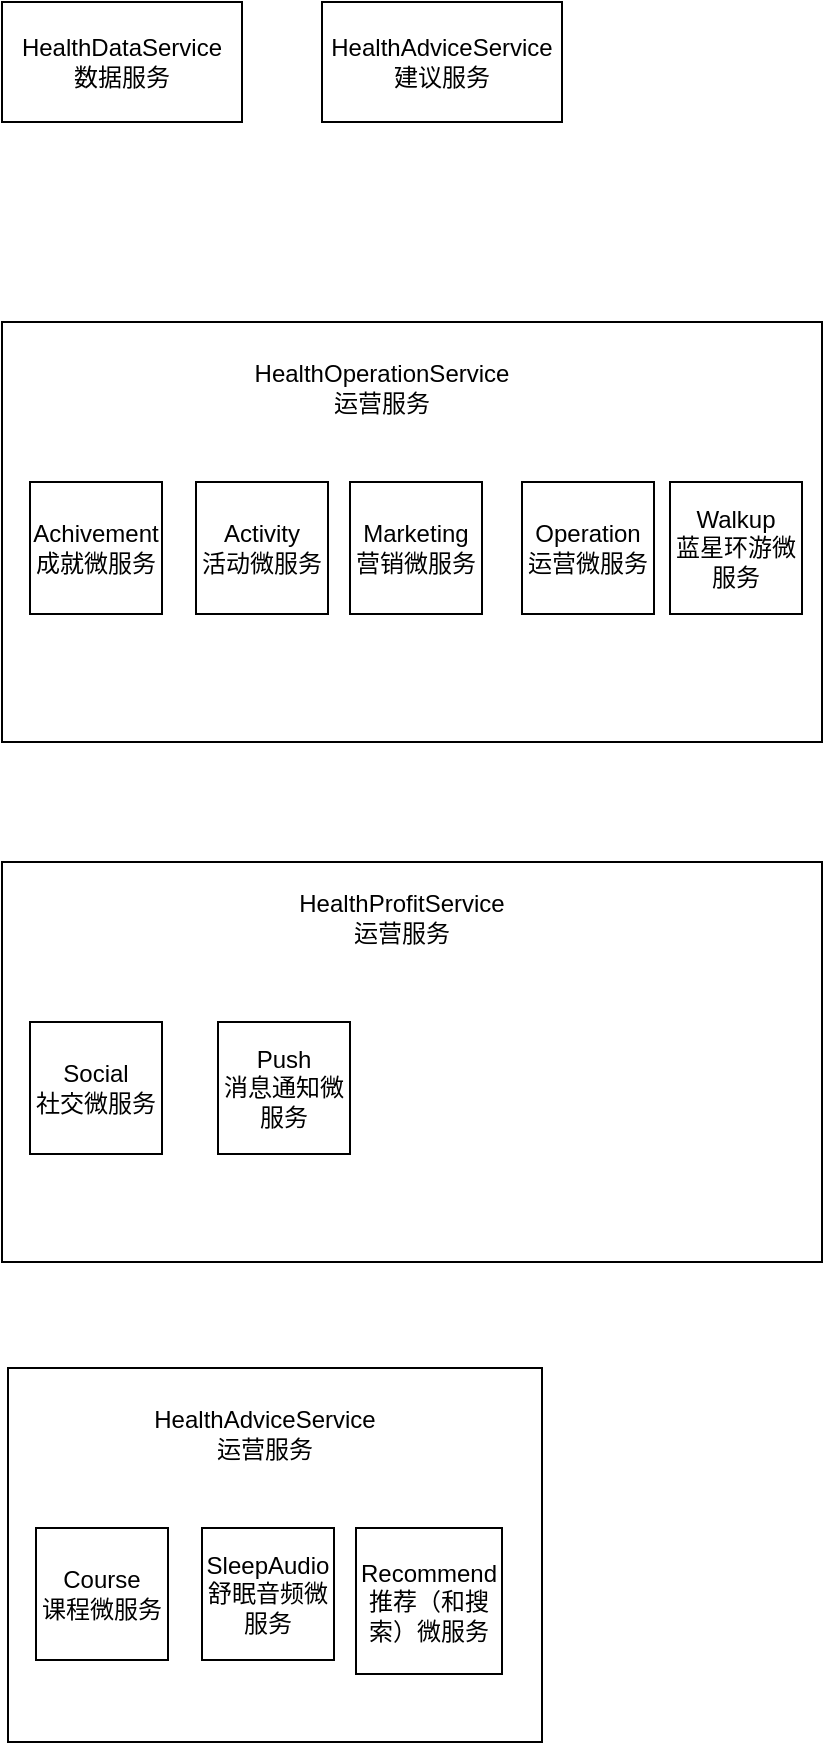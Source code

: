 <mxfile version="23.0.0" type="github">
  <diagram name="第 1 页" id="c6XIci1Z70mTHckqBOms">
    <mxGraphModel dx="946" dy="613" grid="1" gridSize="10" guides="1" tooltips="1" connect="1" arrows="1" fold="1" page="1" pageScale="1" pageWidth="827" pageHeight="1169" math="0" shadow="0">
      <root>
        <mxCell id="0" />
        <mxCell id="1" parent="0" />
        <mxCell id="Q7i9cyMPgHQrG95dPjTk-3" value="HealthAdviceService&lt;br&gt;建议服务" style="rounded=0;whiteSpace=wrap;html=1;" vertex="1" parent="1">
          <mxGeometry x="240" y="200" width="120" height="60" as="geometry" />
        </mxCell>
        <mxCell id="Q7i9cyMPgHQrG95dPjTk-4" value="HealthDataService&lt;br&gt;数据服务" style="rounded=0;whiteSpace=wrap;html=1;" vertex="1" parent="1">
          <mxGeometry x="80" y="200" width="120" height="60" as="geometry" />
        </mxCell>
        <mxCell id="Q7i9cyMPgHQrG95dPjTk-5" value="" style="rounded=0;whiteSpace=wrap;html=1;" vertex="1" parent="1">
          <mxGeometry x="80" y="360" width="410" height="210" as="geometry" />
        </mxCell>
        <mxCell id="Q7i9cyMPgHQrG95dPjTk-8" value="" style="rounded=0;whiteSpace=wrap;html=1;" vertex="1" parent="1">
          <mxGeometry x="80" y="630" width="410" height="200" as="geometry" />
        </mxCell>
        <mxCell id="Q7i9cyMPgHQrG95dPjTk-9" value="HealthOperationService&lt;br style=&quot;border-color: var(--border-color);&quot;&gt;运营服务" style="text;html=1;strokeColor=none;fillColor=none;align=center;verticalAlign=middle;whiteSpace=wrap;rounded=0;" vertex="1" parent="1">
          <mxGeometry x="100" y="375" width="340" height="35" as="geometry" />
        </mxCell>
        <mxCell id="Q7i9cyMPgHQrG95dPjTk-10" value="Achivement&lt;br&gt;成就微服务&lt;br&gt;" style="whiteSpace=wrap;html=1;aspect=fixed;" vertex="1" parent="1">
          <mxGeometry x="94" y="440" width="66" height="66" as="geometry" />
        </mxCell>
        <mxCell id="Q7i9cyMPgHQrG95dPjTk-11" value="Activity&lt;br&gt;活动微服务" style="whiteSpace=wrap;html=1;aspect=fixed;" vertex="1" parent="1">
          <mxGeometry x="177" y="440" width="66" height="66" as="geometry" />
        </mxCell>
        <mxCell id="Q7i9cyMPgHQrG95dPjTk-12" value="Marketing&lt;br&gt;营销微服务" style="whiteSpace=wrap;html=1;aspect=fixed;" vertex="1" parent="1">
          <mxGeometry x="254" y="440" width="66" height="66" as="geometry" />
        </mxCell>
        <mxCell id="Q7i9cyMPgHQrG95dPjTk-13" value="Operation&lt;br&gt;运营微服务" style="whiteSpace=wrap;html=1;aspect=fixed;" vertex="1" parent="1">
          <mxGeometry x="340" y="440" width="66" height="66" as="geometry" />
        </mxCell>
        <mxCell id="Q7i9cyMPgHQrG95dPjTk-14" value="Walkup&lt;br&gt;蓝星环游微服务" style="whiteSpace=wrap;html=1;aspect=fixed;" vertex="1" parent="1">
          <mxGeometry x="414" y="440" width="66" height="66" as="geometry" />
        </mxCell>
        <mxCell id="Q7i9cyMPgHQrG95dPjTk-15" value="Social&lt;br&gt;社交微服务" style="whiteSpace=wrap;html=1;aspect=fixed;" vertex="1" parent="1">
          <mxGeometry x="94" y="710" width="66" height="66" as="geometry" />
        </mxCell>
        <mxCell id="Q7i9cyMPgHQrG95dPjTk-16" value="Push&lt;br&gt;消息通知微服务" style="whiteSpace=wrap;html=1;aspect=fixed;" vertex="1" parent="1">
          <mxGeometry x="188" y="710" width="66" height="66" as="geometry" />
        </mxCell>
        <mxCell id="Q7i9cyMPgHQrG95dPjTk-17" value="HealthProfitService&lt;br style=&quot;border-color: var(--border-color);&quot;&gt;运营服务" style="text;html=1;strokeColor=none;fillColor=none;align=center;verticalAlign=middle;whiteSpace=wrap;rounded=0;" vertex="1" parent="1">
          <mxGeometry x="110" y="640" width="340" height="35" as="geometry" />
        </mxCell>
        <mxCell id="Q7i9cyMPgHQrG95dPjTk-18" value="" style="rounded=0;whiteSpace=wrap;html=1;" vertex="1" parent="1">
          <mxGeometry x="83" y="883" width="267" height="187" as="geometry" />
        </mxCell>
        <mxCell id="Q7i9cyMPgHQrG95dPjTk-19" value="HealthAdviceService&lt;br style=&quot;border-color: var(--border-color);&quot;&gt;运营服务" style="text;html=1;strokeColor=none;fillColor=none;align=center;verticalAlign=middle;whiteSpace=wrap;rounded=0;" vertex="1" parent="1">
          <mxGeometry x="103" y="898" width="217" height="35" as="geometry" />
        </mxCell>
        <mxCell id="Q7i9cyMPgHQrG95dPjTk-20" value="Course&lt;br&gt;课程微服务" style="whiteSpace=wrap;html=1;aspect=fixed;" vertex="1" parent="1">
          <mxGeometry x="97" y="963" width="66" height="66" as="geometry" />
        </mxCell>
        <mxCell id="Q7i9cyMPgHQrG95dPjTk-21" value="SleepAudio&lt;br&gt;舒眠音频微服务" style="whiteSpace=wrap;html=1;aspect=fixed;" vertex="1" parent="1">
          <mxGeometry x="180" y="963" width="66" height="66" as="geometry" />
        </mxCell>
        <mxCell id="Q7i9cyMPgHQrG95dPjTk-22" value="Recommend推荐（和搜索）微服务" style="whiteSpace=wrap;html=1;aspect=fixed;" vertex="1" parent="1">
          <mxGeometry x="257" y="963" width="73" height="73" as="geometry" />
        </mxCell>
      </root>
    </mxGraphModel>
  </diagram>
</mxfile>
